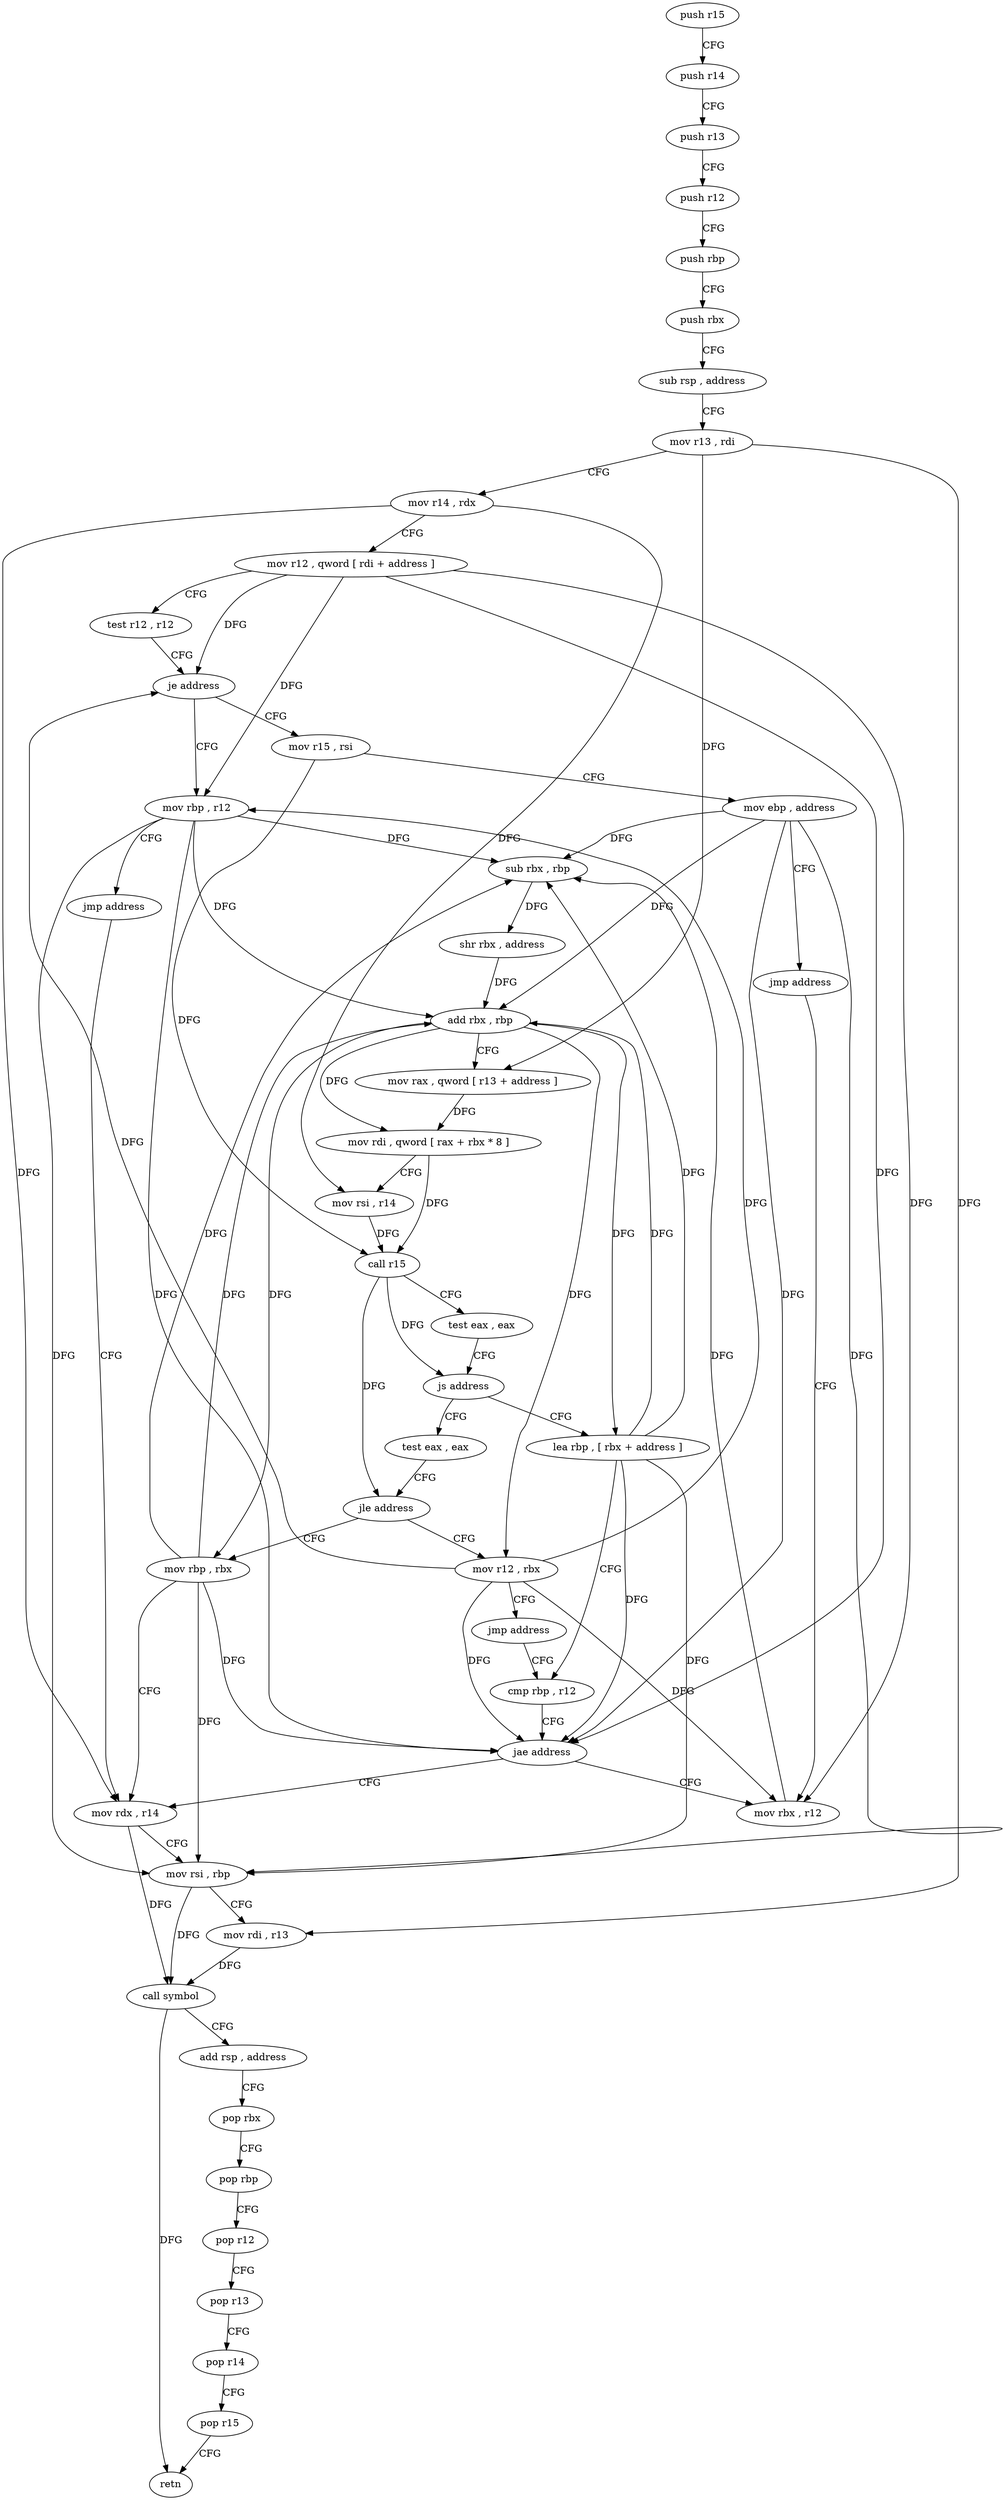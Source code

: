 digraph "func" {
"158846" [label = "push r15" ]
"158848" [label = "push r14" ]
"158850" [label = "push r13" ]
"158852" [label = "push r12" ]
"158854" [label = "push rbp" ]
"158855" [label = "push rbx" ]
"158856" [label = "sub rsp , address" ]
"158860" [label = "mov r13 , rdi" ]
"158863" [label = "mov r14 , rdx" ]
"158866" [label = "mov r12 , qword [ rdi + address ]" ]
"158870" [label = "test r12 , r12" ]
"158873" [label = "je address" ]
"158933" [label = "mov rbp , r12" ]
"158875" [label = "mov r15 , rsi" ]
"158936" [label = "jmp address" ]
"158941" [label = "mov rdx , r14" ]
"158878" [label = "mov ebp , address" ]
"158883" [label = "jmp address" ]
"158894" [label = "mov rbx , r12" ]
"158944" [label = "mov rsi , rbp" ]
"158947" [label = "mov rdi , r13" ]
"158950" [label = "call symbol" ]
"158955" [label = "add rsp , address" ]
"158959" [label = "pop rbx" ]
"158960" [label = "pop rbp" ]
"158961" [label = "pop r12" ]
"158963" [label = "pop r13" ]
"158965" [label = "pop r14" ]
"158967" [label = "pop r15" ]
"158969" [label = "retn" ]
"158897" [label = "sub rbx , rbp" ]
"158900" [label = "shr rbx , address" ]
"158903" [label = "add rbx , rbp" ]
"158906" [label = "mov rax , qword [ r13 + address ]" ]
"158910" [label = "mov rdi , qword [ rax + rbx * 8 ]" ]
"158914" [label = "mov rsi , r14" ]
"158917" [label = "call r15" ]
"158920" [label = "test eax , eax" ]
"158922" [label = "js address" ]
"158885" [label = "lea rbp , [ rbx + address ]" ]
"158924" [label = "test eax , eax" ]
"158889" [label = "cmp rbp , r12" ]
"158926" [label = "jle address" ]
"158938" [label = "mov rbp , rbx" ]
"158928" [label = "mov r12 , rbx" ]
"158931" [label = "jmp address" ]
"158892" [label = "jae address" ]
"158846" -> "158848" [ label = "CFG" ]
"158848" -> "158850" [ label = "CFG" ]
"158850" -> "158852" [ label = "CFG" ]
"158852" -> "158854" [ label = "CFG" ]
"158854" -> "158855" [ label = "CFG" ]
"158855" -> "158856" [ label = "CFG" ]
"158856" -> "158860" [ label = "CFG" ]
"158860" -> "158863" [ label = "CFG" ]
"158860" -> "158947" [ label = "DFG" ]
"158860" -> "158906" [ label = "DFG" ]
"158863" -> "158866" [ label = "CFG" ]
"158863" -> "158941" [ label = "DFG" ]
"158863" -> "158914" [ label = "DFG" ]
"158866" -> "158870" [ label = "CFG" ]
"158866" -> "158873" [ label = "DFG" ]
"158866" -> "158933" [ label = "DFG" ]
"158866" -> "158894" [ label = "DFG" ]
"158866" -> "158892" [ label = "DFG" ]
"158870" -> "158873" [ label = "CFG" ]
"158873" -> "158933" [ label = "CFG" ]
"158873" -> "158875" [ label = "CFG" ]
"158933" -> "158936" [ label = "CFG" ]
"158933" -> "158944" [ label = "DFG" ]
"158933" -> "158897" [ label = "DFG" ]
"158933" -> "158903" [ label = "DFG" ]
"158933" -> "158892" [ label = "DFG" ]
"158875" -> "158878" [ label = "CFG" ]
"158875" -> "158917" [ label = "DFG" ]
"158936" -> "158941" [ label = "CFG" ]
"158941" -> "158944" [ label = "CFG" ]
"158941" -> "158950" [ label = "DFG" ]
"158878" -> "158883" [ label = "CFG" ]
"158878" -> "158944" [ label = "DFG" ]
"158878" -> "158897" [ label = "DFG" ]
"158878" -> "158903" [ label = "DFG" ]
"158878" -> "158892" [ label = "DFG" ]
"158883" -> "158894" [ label = "CFG" ]
"158894" -> "158897" [ label = "DFG" ]
"158944" -> "158947" [ label = "CFG" ]
"158944" -> "158950" [ label = "DFG" ]
"158947" -> "158950" [ label = "DFG" ]
"158950" -> "158955" [ label = "CFG" ]
"158950" -> "158969" [ label = "DFG" ]
"158955" -> "158959" [ label = "CFG" ]
"158959" -> "158960" [ label = "CFG" ]
"158960" -> "158961" [ label = "CFG" ]
"158961" -> "158963" [ label = "CFG" ]
"158963" -> "158965" [ label = "CFG" ]
"158965" -> "158967" [ label = "CFG" ]
"158967" -> "158969" [ label = "CFG" ]
"158897" -> "158900" [ label = "DFG" ]
"158900" -> "158903" [ label = "DFG" ]
"158903" -> "158906" [ label = "CFG" ]
"158903" -> "158910" [ label = "DFG" ]
"158903" -> "158885" [ label = "DFG" ]
"158903" -> "158938" [ label = "DFG" ]
"158903" -> "158928" [ label = "DFG" ]
"158906" -> "158910" [ label = "DFG" ]
"158910" -> "158914" [ label = "CFG" ]
"158910" -> "158917" [ label = "DFG" ]
"158914" -> "158917" [ label = "DFG" ]
"158917" -> "158920" [ label = "CFG" ]
"158917" -> "158922" [ label = "DFG" ]
"158917" -> "158926" [ label = "DFG" ]
"158920" -> "158922" [ label = "CFG" ]
"158922" -> "158885" [ label = "CFG" ]
"158922" -> "158924" [ label = "CFG" ]
"158885" -> "158889" [ label = "CFG" ]
"158885" -> "158944" [ label = "DFG" ]
"158885" -> "158897" [ label = "DFG" ]
"158885" -> "158903" [ label = "DFG" ]
"158885" -> "158892" [ label = "DFG" ]
"158924" -> "158926" [ label = "CFG" ]
"158889" -> "158892" [ label = "CFG" ]
"158926" -> "158938" [ label = "CFG" ]
"158926" -> "158928" [ label = "CFG" ]
"158938" -> "158941" [ label = "CFG" ]
"158938" -> "158944" [ label = "DFG" ]
"158938" -> "158897" [ label = "DFG" ]
"158938" -> "158903" [ label = "DFG" ]
"158938" -> "158892" [ label = "DFG" ]
"158928" -> "158931" [ label = "CFG" ]
"158928" -> "158873" [ label = "DFG" ]
"158928" -> "158933" [ label = "DFG" ]
"158928" -> "158894" [ label = "DFG" ]
"158928" -> "158892" [ label = "DFG" ]
"158931" -> "158889" [ label = "CFG" ]
"158892" -> "158941" [ label = "CFG" ]
"158892" -> "158894" [ label = "CFG" ]
}
